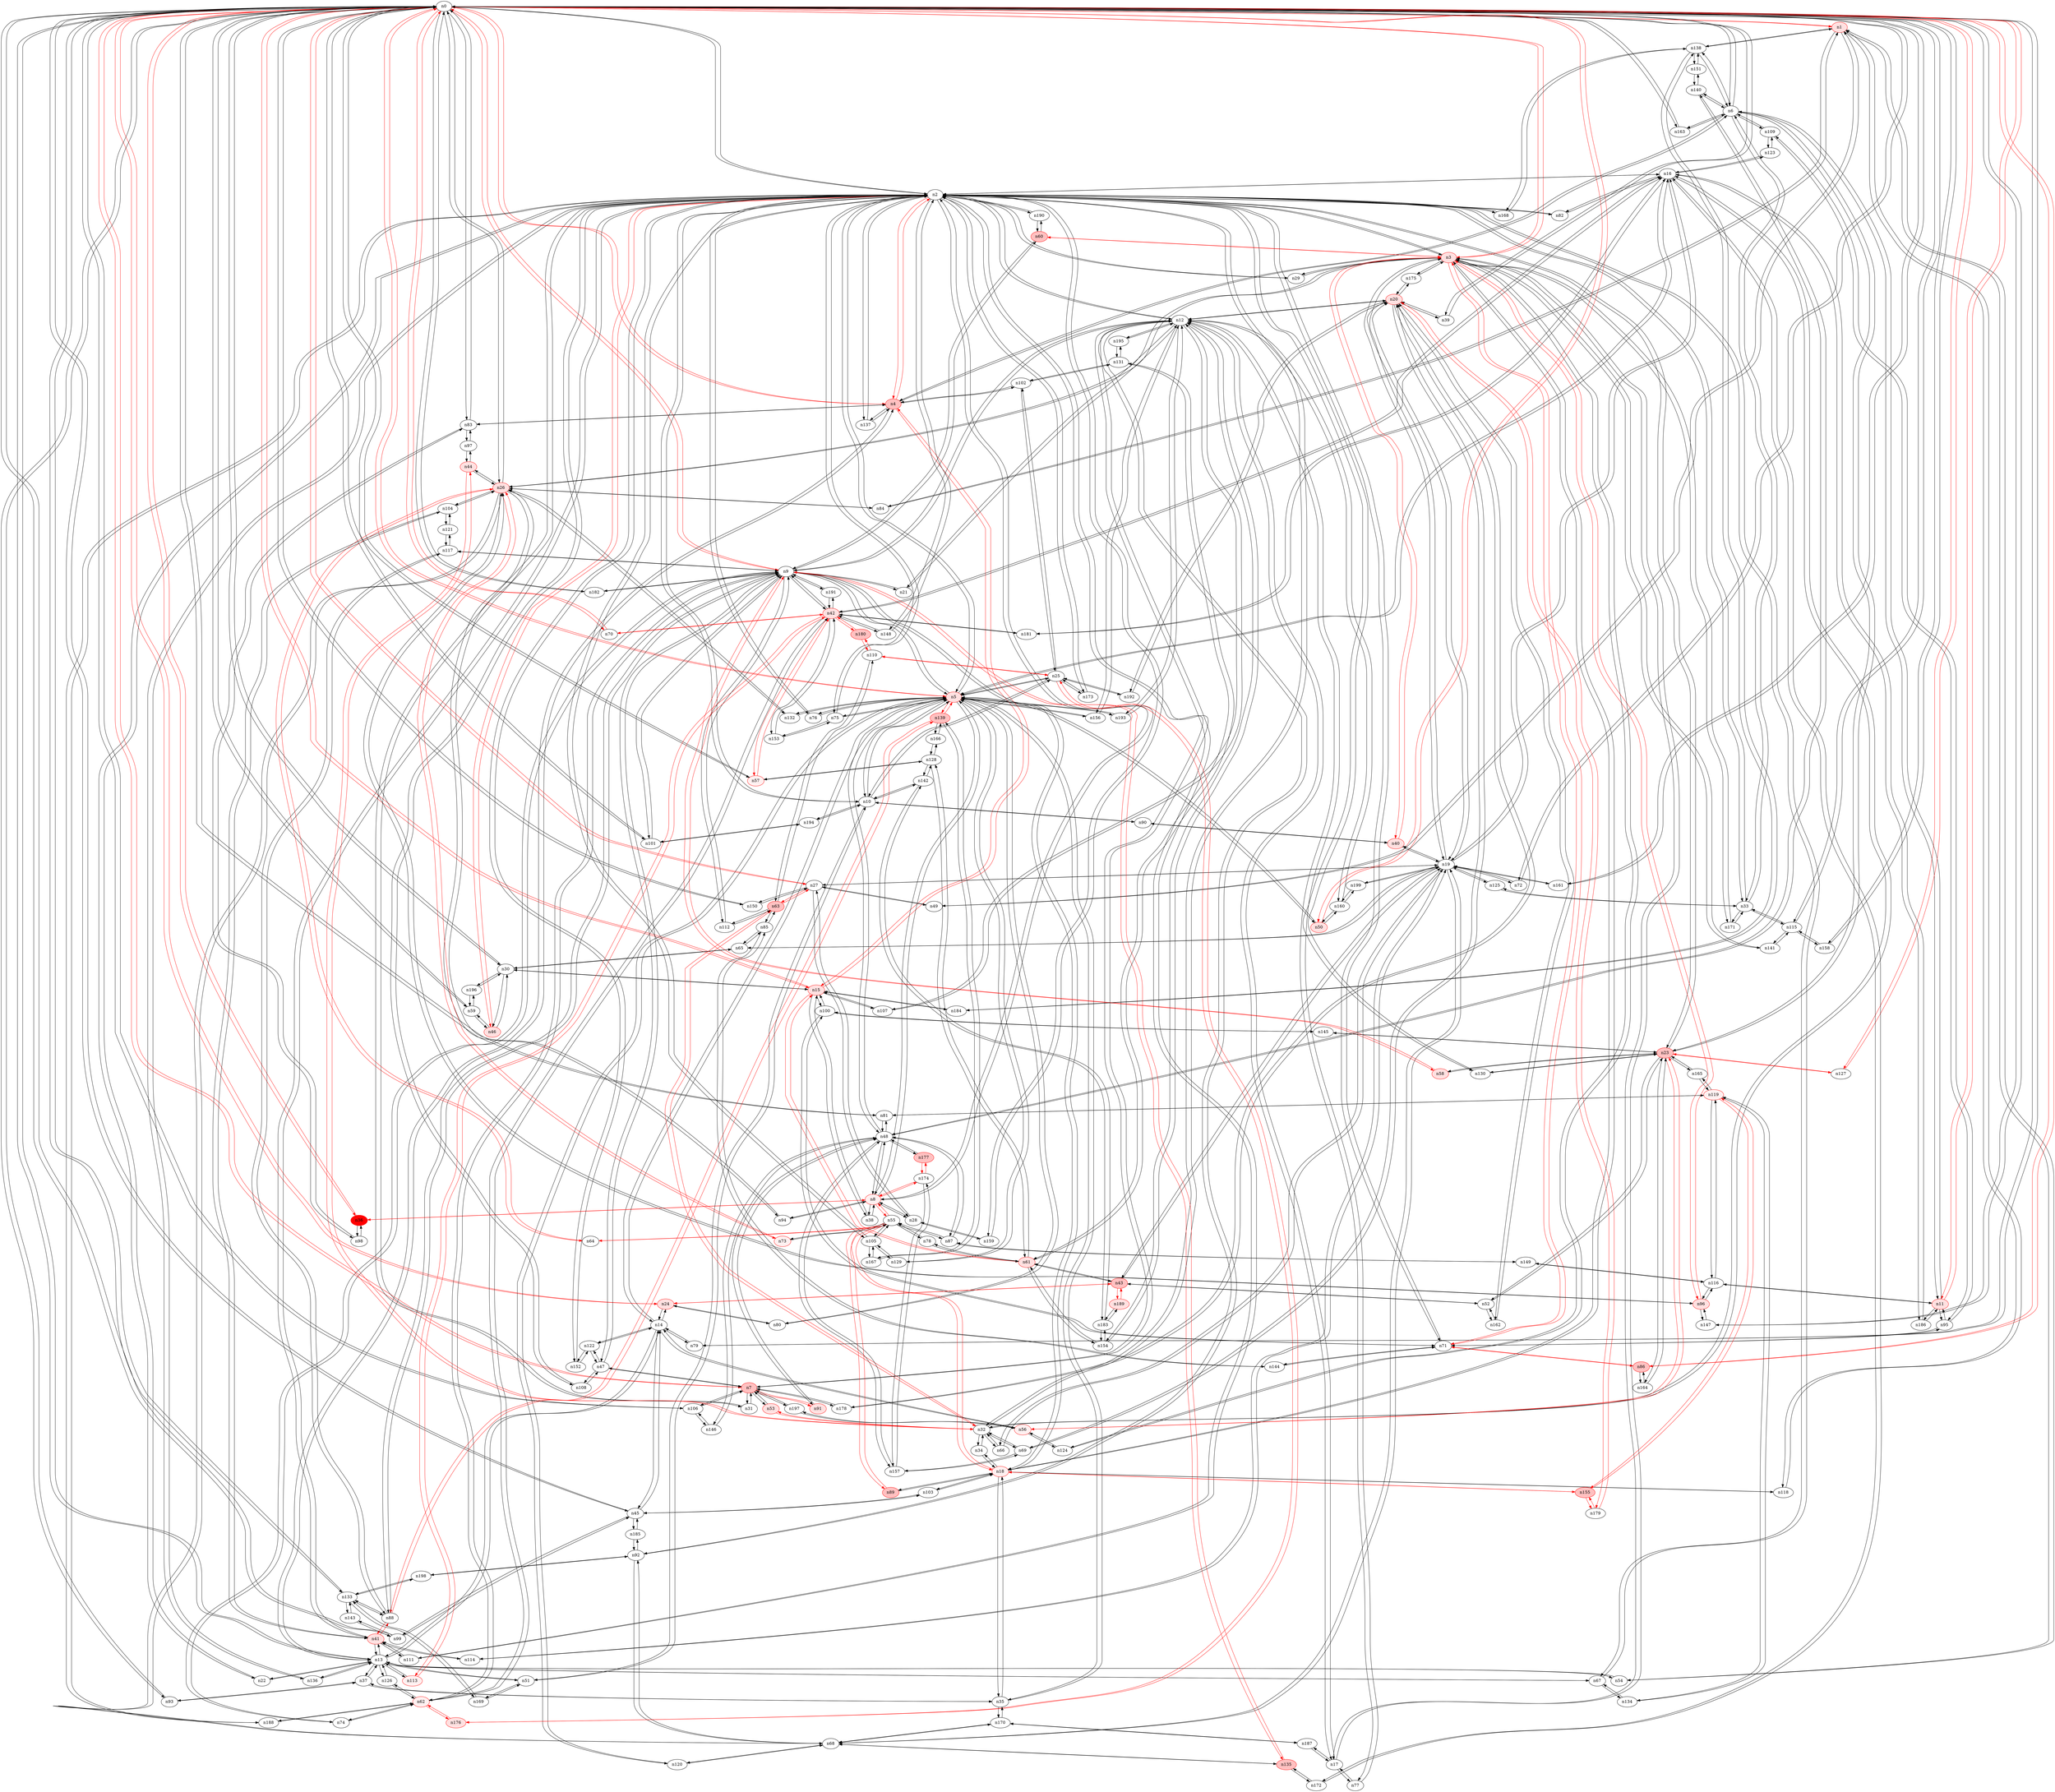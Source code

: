 strict digraph {
n0 [type=switch];
n1 [type=host, color="#FF0000", style=filled, fillcolor="#FFE0E0"];
n2 [type=switch];
n3 [type=host, color="#FF0000", style=filled, fillcolor="#FFE0E0"];
n4 [type=switch, color="#FF0000", style=filled, fillcolor="#FFC0C0"];
n5 [type=host, color="#FF0000", style=filled, fillcolor="#FFE0E0"];
n6 [type=switch];
n7 [type=host, color="#FF0000", style=filled, fillcolor="#FFC0C0"];
n9 [type=switch];
n11 [type=host, color="#FF0000", style=filled, fillcolor="#FFE0E0"];
n13 [type=switch];
n15 [type=host, color="#FF0000", style=filled, fillcolor="#FFE0E0"];
n24 [type=host, color="#FF0000", style=filled, fillcolor="#FFE0E0"];
n26 [type=switch, color="#FF0000", style=filled, fillcolor="#FFE0E0"];
n27 [type=switch];
n30 [type=switch];
n36 [type=host, color="#FF0000", style=filled, fillcolor="#FF0000"];
n39 [type=switch];
n45 [type=switch];
n50 [type=host, color="#FF0000", style=filled, fillcolor="#FFE0E0"];
n57 [type=host, color="#FF0000", style=filled, fillcolor="#FFF0F0"];
n59 [type=switch];
n70 [type=switch];
n72 [type=switch];
n79 [type=switch];
n81 [type=switch];
n83 [type=switch];
n86 [type=switch, color="#FF0000", style=filled, fillcolor="#FFC0C0"];
n93 [type=switch];
n99 [type=switch];
n101 [type=switch];
n106 [type=switch];
n115 [type=switch];
n127 [type=switch];
n133 [type=switch];
n147 [type=switch];
n150 [type=switch];
n158 [type=switch];
n161 [type=switch];
n163 [type=switch];
n182 [type=switch];
n49 [type=switch];
n54 [type=switch];
n84 [type=switch];
n118 [type=switch];
n138 [type=switch];
n8 [type=host, color="#FF0000", style=filled, fillcolor="#FFF0F0"];
n10 [type=switch];
n12 [type=switch];
n16 [type=switch];
n22 [type=switch];
n23 [type=switch, color="#FF0000", style=filled, fillcolor="#FFC0C0"];
n29 [type=switch];
n31 [type=switch];
n32 [type=switch];
n33 [type=switch];
n41 [type=host, color="#FF0000", style=filled, fillcolor="#FFE0E0"];
n46 [type=host, color="#FF0000", style=filled, fillcolor="#FFE0E0"];
n67 [type=switch];
n71 [type=switch];
n75 [type=switch];
n76 [type=switch];
n82 [type=switch];
n105 [type=switch];
n108 [type=switch];
n130 [type=switch];
n136 [type=switch];
n137 [type=switch];
n148 [type=switch];
n152 [type=switch];
n159 [type=switch];
n168 [type=switch];
n173 [type=switch];
n188 [type=switch];
n190 [type=switch];
n17 [type=switch];
n18 [type=host, color="#FF0000", style=filled, fillcolor="#FFF0F0"];
n19 [type=switch];
n40 [type=host, color="#FF0000", style=filled, fillcolor="#FFE0E0"];
n60 [type=switch, color="#FF0000", style=filled, fillcolor="#FFC0C0"];
n96 [type=host, color="#FF0000", style=filled, fillcolor="#FFE0E0"];
n124 [type=switch];
n141 [type=switch];
n171 [type=switch];
n175 [type=switch];
n102 [type=switch];
n14 [type=switch];
n25 [type=switch];
n35 [type=switch];
n48 [type=switch];
n80 [type=switch];
n120 [type=switch];
n129 [type=switch];
n132 [type=switch];
n139 [type=switch, color="#FF0000", style=filled, fillcolor="#FFC0C0"];
n156 [type=switch];
n193 [type=switch];
n109 [type=switch];
n140 [type=switch];
n47 [type=switch];
n53 [type=host, color="#FF0000", style=filled, fillcolor="#FFE0E0"];
n91 [type=host, color="#FF0000", style=filled, fillcolor="#FFE0E0"];
n178 [type=switch];
n197 [type=switch];
n28 [type=switch];
n38 [type=switch];
n55 [type=switch];
n94 [type=switch];
n174 [type=switch];
n21 [type=switch];
n42 [type=switch, color="#FF0000", style=filled, fillcolor="#FFE0E0"];
n58 [type=host, color="#FF0000", style=filled, fillcolor="#FFE0E0"];
n62 [type=host, color="#FF0000", style=filled, fillcolor="#FFF0F0"];
n74 [type=switch];
n88 [type=switch];
n112 [type=switch];
n117 [type=switch];
n135 [type=switch, color="#FF0000", style=filled, fillcolor="#FFC0C0"];
n191 [type=switch];
n51 [type=switch];
n90 [type=switch];
n142 [type=switch];
n194 [type=switch];
n95 [type=switch];
n116 [type=switch];
n186 [type=switch];
n20 [type=host, color="#FF0000", style=filled, fillcolor="#FFE0E0"];
n77 [type=switch];
n92 [type=switch];
n107 [type=switch];
n111 [type=switch];
n154 [type=switch];
n160 [type=switch];
n195 [type=switch];
n37 [type=switch];
n113 [type=host, color="#FF0000", style=filled, fillcolor="#FFF0F0"];
n126 [type=switch];
n56 [type=host, color="#FF0000", style=filled, fillcolor="#FFF0F0"];
n122 [type=switch];
n61 [type=host, color="#FF0000", style=filled, fillcolor="#FFE0E0"];
n100 [type=switch];
n184 [type=switch];
n123 [type=switch];
n172 [type=switch];
n181 [type=switch];
n187 [type=switch];
n34 [type=switch];
n89 [type=switch, color="#FF0000", style=filled, fillcolor="#FFC0C0"];
n103 [type=switch];
n155 [type=host, color="#FF0000", style=filled, fillcolor="#FFC0C0"];
n43 [type=switch, color="#FF0000", style=filled, fillcolor="#FFC0C0"];
n65 [type=switch];
n66 [type=switch];
n68 [type=switch];
n114 [type=switch];
n125 [type=switch];
n199 [type=switch];
n69 [type=switch];
n162 [type=switch];
n179 [type=switch];
n192 [type=switch];
n52 [type=switch];
n145 [type=switch];
n164 [type=switch];
n165 [type=switch];
n110 [type=switch];
n176 [type=switch, color="#FF0000", style=filled, fillcolor="#FFE0E0"];
n44 [type=host, color="#FF0000", style=filled, fillcolor="#FFE0E0"];
n64 [type=switch];
n73 [type=host, color="#FF0000", style=filled, fillcolor="#FFF0F0"];
n104 [type=switch];
n63 [type=switch, color="#FF0000", style=filled, fillcolor="#FFC0C0"];
n196 [type=switch];
n170 [type=switch];
n98 [type=switch];
n153 [type=switch];
n180 [type=switch, color="#FF0000", style=filled, fillcolor="#FFC0C0"];
n189 [type=host, color="#FF0000", style=filled, fillcolor="#FFE0E0"];
n97 [type=switch];
n185 [type=switch];
n87 [type=switch];
n146 [type=switch];
n157 [type=switch];
n177 [type=host, color="#FF0000", style=filled, fillcolor="#FFC0C0"];
n169 [type=switch];
n78 [type=switch];
n128 [type=switch];
n131 [type=switch];
n85 [type=switch];
n134 [type=switch];
n144 [type=switch];
n119 [type=host, color="#FF0000", style=filled, fillcolor="#FFF0F0"];
n149 [type=switch];
n198 [type=switch];
n143 [type=switch];
n121 [type=switch];
n167 [type=switch];
n166 [type=switch];
n151 [type=switch];
n183 [type=switch];
n0 -> n1 [src_port=0, dst_port=0, color="#FF0000"];
n0 -> n2 [src_port=0, dst_port=0];
n0 -> n3 [src_port=0, dst_port=0, color="#FF0000"];
n0 -> n4 [src_port=0, dst_port=0, color="#FF0000"];
n0 -> n5 [src_port=0, dst_port=0, color="#FF0000"];
n0 -> n6 [src_port=0, dst_port=0];
n0 -> n7 [src_port=0, dst_port=0, color="#FF0000"];
n0 -> n9 [src_port=0, dst_port=0, color="#FF0000"];
n0 -> n11 [src_port=0, dst_port=0, color="#FF0000"];
n0 -> n13 [src_port=0, dst_port=0];
n0 -> n15 [src_port=0, dst_port=0, color="#FF0000"];
n0 -> n24 [src_port=0, dst_port=0, color="#FF0000"];
n0 -> n26 [src_port=0, dst_port=0];
n0 -> n27 [src_port=0, dst_port=0, color="#FF0000"];
n0 -> n30 [src_port=0, dst_port=0];
n0 -> n36 [src_port=0, dst_port=0, color="#FF0000"];
n0 -> n39 [src_port=0, dst_port=0];
n0 -> n45 [src_port=0, dst_port=0];
n0 -> n50 [src_port=0, dst_port=0, color="#FF0000"];
n0 -> n57 [src_port=0, dst_port=0];
n0 -> n59 [src_port=0, dst_port=0];
n0 -> n70 [src_port=0, dst_port=0, color="#FF0000"];
n0 -> n72 [src_port=0, dst_port=0];
n0 -> n79 [src_port=0, dst_port=0];
n0 -> n81 [src_port=0, dst_port=0];
n0 -> n83 [src_port=0, dst_port=0];
n0 -> n86 [src_port=0, dst_port=0, color="#FF0000"];
n0 -> n93 [src_port=0, dst_port=0];
n0 -> n99 [src_port=0, dst_port=0];
n0 -> n101 [src_port=0, dst_port=0];
n0 -> n106 [src_port=0, dst_port=0];
n0 -> n115 [src_port=0, dst_port=0];
n0 -> n127 [src_port=0, dst_port=0, color="#FF0000"];
n0 -> n133 [src_port=0, dst_port=0];
n0 -> n147 [src_port=0, dst_port=0];
n0 -> n150 [src_port=0, dst_port=0];
n0 -> n158 [src_port=0, dst_port=0];
n0 -> n161 [src_port=0, dst_port=0];
n0 -> n163 [src_port=0, dst_port=0];
n0 -> n182 [src_port=0, dst_port=0];
n1 -> n0 [src_port=0, dst_port=0, color="#FF0000"];
n1 -> n49 [src_port=0, dst_port=0];
n1 -> n54 [src_port=0, dst_port=0];
n1 -> n84 [src_port=0, dst_port=0];
n1 -> n118 [src_port=0, dst_port=0];
n1 -> n138 [src_port=0, dst_port=0];
n2 -> n0 [src_port=0, dst_port=0];
n2 -> n3 [src_port=0, dst_port=0];
n2 -> n4 [src_port=0, dst_port=0, color="#FF0000"];
n2 -> n5 [src_port=0, dst_port=0];
n2 -> n7 [src_port=0, dst_port=0];
n2 -> n8 [src_port=0, dst_port=0];
n2 -> n10 [src_port=0, dst_port=0];
n2 -> n12 [src_port=0, dst_port=0];
n2 -> n16 [src_port=0, dst_port=0];
n2 -> n22 [src_port=0, dst_port=0];
n2 -> n23 [src_port=0, dst_port=0];
n2 -> n29 [src_port=0, dst_port=0];
n2 -> n31 [src_port=0, dst_port=0];
n2 -> n32 [src_port=0, dst_port=0];
n2 -> n33 [src_port=0, dst_port=0];
n2 -> n41 [src_port=0, dst_port=0];
n2 -> n46 [src_port=0, dst_port=0, color="#FF0000"];
n2 -> n67 [src_port=0, dst_port=0];
n2 -> n71 [src_port=0, dst_port=0];
n2 -> n75 [src_port=0, dst_port=0];
n2 -> n76 [src_port=0, dst_port=0];
n2 -> n82 [src_port=0, dst_port=0];
n2 -> n105 [src_port=0, dst_port=0];
n2 -> n108 [src_port=0, dst_port=0];
n2 -> n130 [src_port=0, dst_port=0];
n2 -> n136 [src_port=0, dst_port=0];
n2 -> n137 [src_port=0, dst_port=0];
n2 -> n148 [src_port=0, dst_port=0];
n2 -> n152 [src_port=0, dst_port=0];
n2 -> n159 [src_port=0, dst_port=0];
n2 -> n168 [src_port=0, dst_port=0];
n2 -> n173 [src_port=0, dst_port=0];
n2 -> n188 [src_port=0, dst_port=0];
n2 -> n190 [src_port=0, dst_port=0];
n3 -> n0 [src_port=0, dst_port=0, color="#FF0000"];
n3 -> n2 [src_port=0, dst_port=0];
n3 -> n26 [src_port=0, dst_port=0];
n3 -> n29 [src_port=0, dst_port=0];
n3 -> n71 [src_port=0, dst_port=0, color="#FF0000"];
n3 -> n17 [src_port=0, dst_port=0];
n3 -> n18 [src_port=0, dst_port=0];
n3 -> n19 [src_port=0, dst_port=0];
n3 -> n40 [src_port=0, dst_port=0, color="#FF0000"];
n3 -> n60 [src_port=0, dst_port=0, color="#FF0000"];
n3 -> n96 [src_port=0, dst_port=0, color="#FF0000"];
n3 -> n124 [src_port=0, dst_port=0];
n3 -> n141 [src_port=0, dst_port=0];
n3 -> n171 [src_port=0, dst_port=0];
n3 -> n175 [src_port=0, dst_port=0];
n4 -> n0 [src_port=0, dst_port=0, color="#FF0000"];
n4 -> n2 [src_port=0, dst_port=0, color="#FF0000"];
n4 -> n6 [src_port=0, dst_port=0];
n4 -> n13 [src_port=0, dst_port=0];
n4 -> n15 [src_port=0, dst_port=0, color="#FF0000"];
n4 -> n83 [src_port=0, dst_port=0];
n4 -> n137 [src_port=0, dst_port=0];
n4 -> n102 [src_port=0, dst_port=0];
n5 -> n0 [src_port=0, dst_port=0, color="#FF0000"];
n5 -> n2 [src_port=0, dst_port=0];
n5 -> n9 [src_port=0, dst_port=0];
n5 -> n50 [src_port=0, dst_port=0];
n5 -> n8 [src_port=0, dst_port=0];
n5 -> n10 [src_port=0, dst_port=0];
n5 -> n16 [src_port=0, dst_port=0];
n5 -> n75 [src_port=0, dst_port=0];
n5 -> n76 [src_port=0, dst_port=0];
n5 -> n14 [src_port=0, dst_port=0];
n5 -> n25 [src_port=0, dst_port=0];
n5 -> n35 [src_port=0, dst_port=0];
n5 -> n48 [src_port=0, dst_port=0];
n5 -> n80 [src_port=0, dst_port=0];
n5 -> n120 [src_port=0, dst_port=0];
n5 -> n129 [src_port=0, dst_port=0];
n5 -> n132 [src_port=0, dst_port=0];
n5 -> n139 [src_port=0, dst_port=0, color="#FF0000"];
n5 -> n156 [src_port=0, dst_port=0];
n5 -> n193 [src_port=0, dst_port=0];
n6 -> n0 [src_port=0, dst_port=0];
n6 -> n4 [src_port=0, dst_port=0];
n6 -> n11 [src_port=0, dst_port=0];
n6 -> n163 [src_port=0, dst_port=0];
n6 -> n138 [src_port=0, dst_port=0];
n6 -> n23 [src_port=0, dst_port=0];
n6 -> n33 [src_port=0, dst_port=0];
n6 -> n109 [src_port=0, dst_port=0];
n6 -> n140 [src_port=0, dst_port=0];
n7 -> n0 [src_port=0, dst_port=0, color="#FF0000"];
n7 -> n2 [src_port=0, dst_port=0];
n7 -> n106 [src_port=0, dst_port=0];
n7 -> n31 [src_port=0, dst_port=0];
n7 -> n47 [src_port=0, dst_port=0];
n7 -> n53 [src_port=0, dst_port=0];
n7 -> n91 [src_port=0, dst_port=0, color="#FF0000"];
n7 -> n178 [src_port=0, dst_port=0];
n7 -> n197 [src_port=0, dst_port=0];
n9 -> n0 [src_port=0, dst_port=0, color="#FF0000"];
n9 -> n5 [src_port=0, dst_port=0];
n9 -> n101 [src_port=0, dst_port=0];
n9 -> n182 [src_port=0, dst_port=0];
n9 -> n12 [src_port=0, dst_port=0];
n9 -> n18 [src_port=0, dst_port=0];
n9 -> n60 [src_port=0, dst_port=0];
n9 -> n47 [src_port=0, dst_port=0];
n9 -> n21 [src_port=0, dst_port=0];
n9 -> n42 [src_port=0, dst_port=0];
n9 -> n58 [src_port=0, dst_port=0, color="#FF0000"];
n9 -> n62 [src_port=0, dst_port=0];
n9 -> n74 [src_port=0, dst_port=0];
n9 -> n88 [src_port=0, dst_port=0];
n9 -> n112 [src_port=0, dst_port=0];
n9 -> n117 [src_port=0, dst_port=0];
n9 -> n135 [src_port=0, dst_port=0, color="#FF0000"];
n9 -> n191 [src_port=0, dst_port=0];
n11 -> n0 [src_port=0, dst_port=0, color="#FF0000"];
n11 -> n6 [src_port=0, dst_port=0];
n11 -> n95 [src_port=0, dst_port=0];
n11 -> n116 [src_port=0, dst_port=0];
n11 -> n186 [src_port=0, dst_port=0];
n13 -> n0 [src_port=0, dst_port=0];
n13 -> n4 [src_port=0, dst_port=0];
n13 -> n54 [src_port=0, dst_port=0];
n13 -> n22 [src_port=0, dst_port=0];
n13 -> n41 [src_port=0, dst_port=0];
n13 -> n67 [src_port=0, dst_port=0];
n13 -> n136 [src_port=0, dst_port=0];
n13 -> n14 [src_port=0, dst_port=0];
n13 -> n51 [src_port=0, dst_port=0];
n13 -> n37 [src_port=0, dst_port=0];
n13 -> n113 [src_port=0, dst_port=0];
n13 -> n126 [src_port=0, dst_port=0];
n15 -> n0 [src_port=0, dst_port=0, color="#FF0000"];
n15 -> n4 [src_port=0, dst_port=0, color="#FF0000"];
n15 -> n30 [src_port=0, dst_port=0];
n15 -> n38 [src_port=0, dst_port=0];
n15 -> n107 [src_port=0, dst_port=0];
n15 -> n61 [src_port=0, dst_port=0, color="#FF0000"];
n15 -> n100 [src_port=0, dst_port=0];
n15 -> n184 [src_port=0, dst_port=0];
n24 -> n0 [src_port=0, dst_port=0, color="#FF0000"];
n24 -> n14 [src_port=0, dst_port=0];
n24 -> n80 [src_port=0, dst_port=0];
n24 -> n43 [src_port=0, dst_port=0, color="#FF0000"];
n26 -> n0 [src_port=0, dst_port=0];
n26 -> n3 [src_port=0, dst_port=0];
n26 -> n84 [src_port=0, dst_port=0];
n26 -> n96 [src_port=0, dst_port=0];
n26 -> n132 [src_port=0, dst_port=0];
n26 -> n94 [src_port=0, dst_port=0];
n26 -> n68 [src_port=0, dst_port=0];
n26 -> n44 [src_port=0, dst_port=0];
n26 -> n64 [src_port=0, dst_port=0, color="#FF0000"];
n26 -> n73 [src_port=0, dst_port=0, color="#FF0000"];
n26 -> n104 [src_port=0, dst_port=0];
n27 -> n0 [src_port=0, dst_port=0, color="#FF0000"];
n27 -> n150 [src_port=0, dst_port=0];
n27 -> n49 [src_port=0, dst_port=0];
n27 -> n19 [src_port=0, dst_port=0];
n27 -> n28 [src_port=0, dst_port=0];
n27 -> n63 [src_port=0, dst_port=0, color="#FF0000"];
n30 -> n0 [src_port=0, dst_port=0];
n30 -> n15 [src_port=0, dst_port=0];
n30 -> n46 [src_port=0, dst_port=0];
n30 -> n65 [src_port=0, dst_port=0];
n30 -> n196 [src_port=0, dst_port=0];
n36 -> n0 [src_port=0, dst_port=0, color="#FF0000"];
n36 -> n8 [src_port=0, dst_port=0, color="#FF0000"];
n36 -> n98 [src_port=0, dst_port=0];
n39 -> n0 [src_port=0, dst_port=0];
n39 -> n20 [src_port=0, dst_port=0];
n45 -> n0 [src_port=0, dst_port=0];
n45 -> n99 [src_port=0, dst_port=0];
n45 -> n14 [src_port=0, dst_port=0];
n45 -> n103 [src_port=0, dst_port=0];
n45 -> n185 [src_port=0, dst_port=0];
n50 -> n0 [src_port=0, dst_port=0, color="#FF0000"];
n50 -> n5 [src_port=0, dst_port=0];
n50 -> n160 [src_port=0, dst_port=0];
n57 -> n0 [src_port=0, dst_port=0];
n57 -> n42 [src_port=0, dst_port=0, color="#FF0000"];
n57 -> n128 [src_port=0, dst_port=0];
n59 -> n0 [src_port=0, dst_port=0];
n59 -> n46 [src_port=0, dst_port=0];
n59 -> n196 [src_port=0, dst_port=0];
n70 -> n0 [src_port=0, dst_port=0, color="#FF0000"];
n70 -> n42 [src_port=0, dst_port=0, color="#FF0000"];
n72 -> n0 [src_port=0, dst_port=0];
n72 -> n19 [src_port=0, dst_port=0];
n79 -> n0 [src_port=0, dst_port=0];
n79 -> n14 [src_port=0, dst_port=0];
n81 -> n0 [src_port=0, dst_port=0];
n81 -> n48 [src_port=0, dst_port=0];
n81 -> n119 [src_port=0, dst_port=0];
n83 -> n0 [src_port=0, dst_port=0];
n83 -> n4 [src_port=0, dst_port=0];
n83 -> n98 [src_port=0, dst_port=0];
n83 -> n97 [src_port=0, dst_port=0];
n86 -> n0 [src_port=0, dst_port=0, color="#FF0000"];
n86 -> n71 [src_port=0, dst_port=0, color="#FF0000"];
n86 -> n164 [src_port=0, dst_port=0];
n93 -> n0 [src_port=0, dst_port=0];
n93 -> n37 [src_port=0, dst_port=0];
n99 -> n0 [src_port=0, dst_port=0];
n99 -> n45 [src_port=0, dst_port=0];
n99 -> n143 [src_port=0, dst_port=0];
n101 -> n0 [src_port=0, dst_port=0];
n101 -> n9 [src_port=0, dst_port=0];
n101 -> n194 [src_port=0, dst_port=0];
n106 -> n0 [src_port=0, dst_port=0];
n106 -> n7 [src_port=0, dst_port=0];
n106 -> n146 [src_port=0, dst_port=0];
n115 -> n0 [src_port=0, dst_port=0];
n115 -> n158 [src_port=0, dst_port=0];
n115 -> n33 [src_port=0, dst_port=0];
n115 -> n141 [src_port=0, dst_port=0];
n127 -> n0 [src_port=0, dst_port=0, color="#FF0000"];
n127 -> n23 [src_port=0, dst_port=0, color="#FF0000"];
n133 -> n0 [src_port=0, dst_port=0];
n133 -> n88 [src_port=0, dst_port=0];
n133 -> n169 [src_port=0, dst_port=0];
n133 -> n198 [src_port=0, dst_port=0];
n133 -> n143 [src_port=0, dst_port=0];
n147 -> n0 [src_port=0, dst_port=0];
n147 -> n96 [src_port=0, dst_port=0];
n150 -> n0 [src_port=0, dst_port=0];
n150 -> n27 [src_port=0, dst_port=0];
n158 -> n0 [src_port=0, dst_port=0];
n158 -> n115 [src_port=0, dst_port=0];
n161 -> n0 [src_port=0, dst_port=0];
n161 -> n19 [src_port=0, dst_port=0];
n163 -> n0 [src_port=0, dst_port=0];
n163 -> n6 [src_port=0, dst_port=0];
n182 -> n0 [src_port=0, dst_port=0];
n182 -> n9 [src_port=0, dst_port=0];
n49 -> n1 [src_port=0, dst_port=0];
n49 -> n27 [src_port=0, dst_port=0];
n54 -> n1 [src_port=0, dst_port=0];
n54 -> n13 [src_port=0, dst_port=0];
n84 -> n1 [src_port=0, dst_port=0];
n84 -> n26 [src_port=0, dst_port=0];
n118 -> n1 [src_port=0, dst_port=0];
n118 -> n18 [src_port=0, dst_port=0];
n138 -> n1 [src_port=0, dst_port=0];
n138 -> n6 [src_port=0, dst_port=0];
n138 -> n168 [src_port=0, dst_port=0];
n138 -> n184 [src_port=0, dst_port=0];
n138 -> n151 [src_port=0, dst_port=0];
n8 -> n2 [src_port=0, dst_port=0];
n8 -> n5 [src_port=0, dst_port=0];
n8 -> n36 [src_port=0, dst_port=0, color="#FF0000"];
n8 -> n48 [src_port=0, dst_port=0];
n8 -> n28 [src_port=0, dst_port=0];
n8 -> n38 [src_port=0, dst_port=0];
n8 -> n55 [src_port=0, dst_port=0, color="#FF0000"];
n8 -> n94 [src_port=0, dst_port=0];
n8 -> n174 [src_port=0, dst_port=0, color="#FF0000"];
n10 -> n2 [src_port=0, dst_port=0];
n10 -> n5 [src_port=0, dst_port=0];
n10 -> n25 [src_port=0, dst_port=0];
n10 -> n51 [src_port=0, dst_port=0];
n10 -> n90 [src_port=0, dst_port=0];
n10 -> n142 [src_port=0, dst_port=0];
n10 -> n194 [src_port=0, dst_port=0];
n12 -> n2 [src_port=0, dst_port=0];
n12 -> n9 [src_port=0, dst_port=0];
n12 -> n17 [src_port=0, dst_port=0];
n12 -> n156 [src_port=0, dst_port=0];
n12 -> n193 [src_port=0, dst_port=0];
n12 -> n21 [src_port=0, dst_port=0];
n12 -> n20 [src_port=0, dst_port=0];
n12 -> n77 [src_port=0, dst_port=0];
n12 -> n92 [src_port=0, dst_port=0];
n12 -> n107 [src_port=0, dst_port=0];
n12 -> n111 [src_port=0, dst_port=0];
n12 -> n154 [src_port=0, dst_port=0];
n12 -> n160 [src_port=0, dst_port=0];
n12 -> n195 [src_port=0, dst_port=0];
n16 -> n2 [src_port=0, dst_port=0];
n16 -> n5 [src_port=0, dst_port=0];
n16 -> n32 [src_port=0, dst_port=0];
n16 -> n82 [src_port=0, dst_port=0];
n16 -> n19 [src_port=0, dst_port=0];
n16 -> n42 [src_port=0, dst_port=0];
n16 -> n186 [src_port=0, dst_port=0];
n16 -> n123 [src_port=0, dst_port=0];
n16 -> n172 [src_port=0, dst_port=0];
n16 -> n181 [src_port=0, dst_port=0];
n22 -> n2 [src_port=0, dst_port=0];
n22 -> n13 [src_port=0, dst_port=0];
n23 -> n2 [src_port=0, dst_port=0];
n23 -> n6 [src_port=0, dst_port=0];
n23 -> n127 [src_port=0, dst_port=0, color="#FF0000"];
n23 -> n130 [src_port=0, dst_port=0];
n23 -> n58 [src_port=0, dst_port=0];
n23 -> n56 [src_port=0, dst_port=0, color="#FF0000"];
n23 -> n52 [src_port=0, dst_port=0];
n23 -> n145 [src_port=0, dst_port=0];
n23 -> n164 [src_port=0, dst_port=0];
n23 -> n165 [src_port=0, dst_port=0];
n29 -> n2 [src_port=0, dst_port=0];
n29 -> n3 [src_port=0, dst_port=0];
n31 -> n2 [src_port=0, dst_port=0];
n31 -> n7 [src_port=0, dst_port=0];
n32 -> n2 [src_port=0, dst_port=0];
n32 -> n16 [src_port=0, dst_port=0];
n32 -> n53 [src_port=0, dst_port=0, color="#FF0000"];
n32 -> n34 [src_port=0, dst_port=0];
n32 -> n66 [src_port=0, dst_port=0];
n32 -> n69 [src_port=0, dst_port=0];
n32 -> n44 [src_port=0, dst_port=0, color="#FF0000"];
n32 -> n63 [src_port=0, dst_port=0, color="#FF0000"];
n33 -> n2 [src_port=0, dst_port=0];
n33 -> n6 [src_port=0, dst_port=0];
n33 -> n115 [src_port=0, dst_port=0];
n33 -> n171 [src_port=0, dst_port=0];
n33 -> n125 [src_port=0, dst_port=0];
n41 -> n2 [src_port=0, dst_port=0];
n41 -> n13 [src_port=0, dst_port=0];
n41 -> n88 [src_port=0, dst_port=0, color="#FF0000"];
n41 -> n111 [src_port=0, dst_port=0];
n41 -> n114 [src_port=0, dst_port=0];
n41 -> n104 [src_port=0, dst_port=0];
n46 -> n2 [src_port=0, dst_port=0, color="#FF0000"];
n46 -> n30 [src_port=0, dst_port=0];
n46 -> n59 [src_port=0, dst_port=0];
n67 -> n2 [src_port=0, dst_port=0];
n67 -> n13 [src_port=0, dst_port=0];
n67 -> n134 [src_port=0, dst_port=0];
n71 -> n2 [src_port=0, dst_port=0];
n71 -> n3 [src_port=0, dst_port=0, color="#FF0000"];
n71 -> n86 [src_port=0, dst_port=0, color="#FF0000"];
n71 -> n95 [src_port=0, dst_port=0];
n71 -> n100 [src_port=0, dst_port=0];
n71 -> n144 [src_port=0, dst_port=0];
n75 -> n2 [src_port=0, dst_port=0];
n75 -> n5 [src_port=0, dst_port=0];
n75 -> n153 [src_port=0, dst_port=0];
n76 -> n2 [src_port=0, dst_port=0];
n76 -> n5 [src_port=0, dst_port=0];
n82 -> n2 [src_port=0, dst_port=0];
n82 -> n16 [src_port=0, dst_port=0];
n105 -> n2 [src_port=0, dst_port=0];
n105 -> n129 [src_port=0, dst_port=0];
n105 -> n55 [src_port=0, dst_port=0];
n105 -> n167 [src_port=0, dst_port=0];
n108 -> n2 [src_port=0, dst_port=0];
n108 -> n47 [src_port=0, dst_port=0];
n130 -> n2 [src_port=0, dst_port=0];
n130 -> n23 [src_port=0, dst_port=0];
n136 -> n2 [src_port=0, dst_port=0];
n136 -> n13 [src_port=0, dst_port=0];
n137 -> n2 [src_port=0, dst_port=0];
n137 -> n4 [src_port=0, dst_port=0];
n148 -> n2 [src_port=0, dst_port=0];
n148 -> n42 [src_port=0, dst_port=0];
n152 -> n2 [src_port=0, dst_port=0];
n152 -> n122 [src_port=0, dst_port=0];
n159 -> n2 [src_port=0, dst_port=0];
n159 -> n28 [src_port=0, dst_port=0];
n168 -> n2 [src_port=0, dst_port=0];
n168 -> n138 [src_port=0, dst_port=0];
n173 -> n2 [src_port=0, dst_port=0];
n173 -> n25 [src_port=0, dst_port=0];
n188 -> n2 [src_port=0, dst_port=0];
n188 -> n62 [src_port=0, dst_port=0];
n190 -> n2 [src_port=0, dst_port=0];
n190 -> n60 [src_port=0, dst_port=0];
n17 -> n3 [src_port=0, dst_port=0];
n17 -> n12 [src_port=0, dst_port=0];
n17 -> n77 [src_port=0, dst_port=0];
n17 -> n187 [src_port=0, dst_port=0];
n18 -> n3 [src_port=0, dst_port=0];
n18 -> n9 [src_port=0, dst_port=0];
n18 -> n118 [src_port=0, dst_port=0];
n18 -> n35 [src_port=0, dst_port=0];
n18 -> n55 [src_port=0, dst_port=0, color="#FF0000"];
n18 -> n34 [src_port=0, dst_port=0];
n18 -> n89 [src_port=0, dst_port=0];
n18 -> n103 [src_port=0, dst_port=0];
n18 -> n155 [src_port=0, dst_port=0, color="#FF0000"];
n19 -> n3 [src_port=0, dst_port=0];
n19 -> n27 [src_port=0, dst_port=0];
n19 -> n72 [src_port=0, dst_port=0];
n19 -> n161 [src_port=0, dst_port=0];
n19 -> n16 [src_port=0, dst_port=0];
n19 -> n40 [src_port=0, dst_port=0];
n19 -> n20 [src_port=0, dst_port=0];
n19 -> n43 [src_port=0, dst_port=0];
n19 -> n65 [src_port=0, dst_port=0];
n19 -> n66 [src_port=0, dst_port=0];
n19 -> n68 [src_port=0, dst_port=0];
n19 -> n114 [src_port=0, dst_port=0];
n19 -> n125 [src_port=0, dst_port=0];
n19 -> n199 [src_port=0, dst_port=0];
n40 -> n3 [src_port=0, dst_port=0, color="#FF0000"];
n40 -> n19 [src_port=0, dst_port=0];
n40 -> n90 [src_port=0, dst_port=0];
n60 -> n3 [src_port=0, dst_port=0, color="#FF0000"];
n60 -> n9 [src_port=0, dst_port=0];
n60 -> n190 [src_port=0, dst_port=0];
n96 -> n3 [src_port=0, dst_port=0, color="#FF0000"];
n96 -> n26 [src_port=0, dst_port=0];
n96 -> n147 [src_port=0, dst_port=0];
n96 -> n116 [src_port=0, dst_port=0];
n124 -> n3 [src_port=0, dst_port=0];
n124 -> n56 [src_port=0, dst_port=0];
n141 -> n3 [src_port=0, dst_port=0];
n141 -> n115 [src_port=0, dst_port=0];
n171 -> n3 [src_port=0, dst_port=0];
n171 -> n33 [src_port=0, dst_port=0];
n175 -> n3 [src_port=0, dst_port=0];
n175 -> n20 [src_port=0, dst_port=0];
n102 -> n4 [src_port=0, dst_port=0];
n102 -> n25 [src_port=0, dst_port=0];
n102 -> n131 [src_port=0, dst_port=0];
n14 -> n5 [src_port=0, dst_port=0];
n14 -> n13 [src_port=0, dst_port=0];
n14 -> n24 [src_port=0, dst_port=0];
n14 -> n45 [src_port=0, dst_port=0];
n14 -> n79 [src_port=0, dst_port=0];
n14 -> n56 [src_port=0, dst_port=0];
n14 -> n122 [src_port=0, dst_port=0];
n25 -> n5 [src_port=0, dst_port=0];
n25 -> n10 [src_port=0, dst_port=0];
n25 -> n173 [src_port=0, dst_port=0];
n25 -> n102 [src_port=0, dst_port=0];
n25 -> n192 [src_port=0, dst_port=0];
n25 -> n110 [src_port=0, dst_port=0, color="#FF0000"];
n25 -> n176 [src_port=0, dst_port=0, color="#FF0000"];
n35 -> n5 [src_port=0, dst_port=0];
n35 -> n18 [src_port=0, dst_port=0];
n35 -> n37 [src_port=0, dst_port=0];
n35 -> n170 [src_port=0, dst_port=0];
n48 -> n5 [src_port=0, dst_port=0];
n48 -> n81 [src_port=0, dst_port=0];
n48 -> n8 [src_port=0, dst_port=0];
n48 -> n140 [src_port=0, dst_port=0];
n48 -> n91 [src_port=0, dst_port=0];
n48 -> n87 [src_port=0, dst_port=0];
n48 -> n146 [src_port=0, dst_port=0];
n48 -> n157 [src_port=0, dst_port=0];
n48 -> n177 [src_port=0, dst_port=0];
n80 -> n5 [src_port=0, dst_port=0];
n80 -> n24 [src_port=0, dst_port=0];
n120 -> n5 [src_port=0, dst_port=0];
n120 -> n68 [src_port=0, dst_port=0];
n129 -> n5 [src_port=0, dst_port=0];
n129 -> n105 [src_port=0, dst_port=0];
n132 -> n5 [src_port=0, dst_port=0];
n132 -> n26 [src_port=0, dst_port=0];
n139 -> n5 [src_port=0, dst_port=0, color="#FF0000"];
n139 -> n88 [src_port=0, dst_port=0, color="#FF0000"];
n139 -> n167 [src_port=0, dst_port=0];
n139 -> n166 [src_port=0, dst_port=0];
n156 -> n5 [src_port=0, dst_port=0];
n156 -> n12 [src_port=0, dst_port=0];
n193 -> n5 [src_port=0, dst_port=0];
n193 -> n12 [src_port=0, dst_port=0];
n109 -> n6 [src_port=0, dst_port=0];
n109 -> n95 [src_port=0, dst_port=0];
n109 -> n123 [src_port=0, dst_port=0];
n140 -> n6 [src_port=0, dst_port=0];
n140 -> n48 [src_port=0, dst_port=0];
n140 -> n151 [src_port=0, dst_port=0];
n47 -> n7 [src_port=0, dst_port=0];
n47 -> n9 [src_port=0, dst_port=0];
n47 -> n108 [src_port=0, dst_port=0];
n47 -> n122 [src_port=0, dst_port=0];
n53 -> n7 [src_port=0, dst_port=0];
n53 -> n32 [src_port=0, dst_port=0, color="#FF0000"];
n91 -> n7 [src_port=0, dst_port=0, color="#FF0000"];
n91 -> n48 [src_port=0, dst_port=0];
n178 -> n7 [src_port=0, dst_port=0];
n178 -> n20 [src_port=0, dst_port=0];
n197 -> n7 [src_port=0, dst_port=0];
n197 -> n56 [src_port=0, dst_port=0];
n28 -> n27 [src_port=0, dst_port=0];
n28 -> n8 [src_port=0, dst_port=0];
n28 -> n159 [src_port=0, dst_port=0];
n38 -> n15 [src_port=0, dst_port=0];
n38 -> n8 [src_port=0, dst_port=0];
n55 -> n8 [src_port=0, dst_port=0, color="#FF0000"];
n55 -> n105 [src_port=0, dst_port=0];
n55 -> n18 [src_port=0, dst_port=0, color="#FF0000"];
n55 -> n89 [src_port=0, dst_port=0, color="#FF0000"];
n55 -> n64 [src_port=0, dst_port=0, color="#FF0000"];
n55 -> n73 [src_port=0, dst_port=0];
n55 -> n87 [src_port=0, dst_port=0];
n55 -> n78 [src_port=0, dst_port=0];
n94 -> n26 [src_port=0, dst_port=0];
n94 -> n8 [src_port=0, dst_port=0];
n174 -> n8 [src_port=0, dst_port=0, color="#FF0000"];
n174 -> n157 [src_port=0, dst_port=0];
n174 -> n177 [src_port=0, dst_port=0, color="#FF0000"];
n21 -> n9 [src_port=0, dst_port=0];
n21 -> n12 [src_port=0, dst_port=0];
n42 -> n9 [src_port=0, dst_port=0];
n42 -> n57 [src_port=0, dst_port=0, color="#FF0000"];
n42 -> n70 [src_port=0, dst_port=0, color="#FF0000"];
n42 -> n16 [src_port=0, dst_port=0];
n42 -> n148 [src_port=0, dst_port=0];
n42 -> n62 [src_port=0, dst_port=0];
n42 -> n191 [src_port=0, dst_port=0];
n42 -> n113 [src_port=0, dst_port=0, color="#FF0000"];
n42 -> n181 [src_port=0, dst_port=0];
n42 -> n153 [src_port=0, dst_port=0];
n42 -> n180 [src_port=0, dst_port=0, color="#FF0000"];
n58 -> n9 [src_port=0, dst_port=0, color="#FF0000"];
n58 -> n23 [src_port=0, dst_port=0];
n62 -> n9 [src_port=0, dst_port=0];
n62 -> n188 [src_port=0, dst_port=0];
n62 -> n42 [src_port=0, dst_port=0];
n62 -> n74 [src_port=0, dst_port=0];
n62 -> n126 [src_port=0, dst_port=0];
n62 -> n176 [src_port=0, dst_port=0, color="#FF0000"];
n74 -> n9 [src_port=0, dst_port=0];
n74 -> n62 [src_port=0, dst_port=0];
n88 -> n9 [src_port=0, dst_port=0];
n88 -> n133 [src_port=0, dst_port=0];
n88 -> n41 [src_port=0, dst_port=0, color="#FF0000"];
n88 -> n139 [src_port=0, dst_port=0, color="#FF0000"];
n88 -> n117 [src_port=0, dst_port=0];
n112 -> n9 [src_port=0, dst_port=0];
n112 -> n63 [src_port=0, dst_port=0];
n117 -> n9 [src_port=0, dst_port=0];
n117 -> n88 [src_port=0, dst_port=0];
n117 -> n121 [src_port=0, dst_port=0];
n135 -> n9 [src_port=0, dst_port=0, color="#FF0000"];
n135 -> n172 [src_port=0, dst_port=0];
n135 -> n68 [src_port=0, dst_port=0];
n191 -> n9 [src_port=0, dst_port=0];
n191 -> n42 [src_port=0, dst_port=0];
n51 -> n13 [src_port=0, dst_port=0];
n51 -> n10 [src_port=0, dst_port=0];
n51 -> n169 [src_port=0, dst_port=0];
n90 -> n10 [src_port=0, dst_port=0];
n90 -> n40 [src_port=0, dst_port=0];
n142 -> n10 [src_port=0, dst_port=0];
n142 -> n128 [src_port=0, dst_port=0];
n142 -> n183 [src_port=0, dst_port=0];
n194 -> n101 [src_port=0, dst_port=0];
n194 -> n10 [src_port=0, dst_port=0];
n95 -> n11 [src_port=0, dst_port=0];
n95 -> n71 [src_port=0, dst_port=0];
n95 -> n109 [src_port=0, dst_port=0];
n116 -> n11 [src_port=0, dst_port=0];
n116 -> n96 [src_port=0, dst_port=0];
n116 -> n119 [src_port=0, dst_port=0];
n116 -> n149 [src_port=0, dst_port=0];
n186 -> n11 [src_port=0, dst_port=0];
n186 -> n16 [src_port=0, dst_port=0];
n20 -> n39 [src_port=0, dst_port=0];
n20 -> n12 [src_port=0, dst_port=0];
n20 -> n19 [src_port=0, dst_port=0];
n20 -> n175 [src_port=0, dst_port=0];
n20 -> n178 [src_port=0, dst_port=0];
n20 -> n69 [src_port=0, dst_port=0];
n20 -> n162 [src_port=0, dst_port=0];
n20 -> n179 [src_port=0, dst_port=0, color="#FF0000"];
n20 -> n192 [src_port=0, dst_port=0];
n77 -> n12 [src_port=0, dst_port=0];
n77 -> n17 [src_port=0, dst_port=0];
n92 -> n12 [src_port=0, dst_port=0];
n92 -> n68 [src_port=0, dst_port=0];
n92 -> n185 [src_port=0, dst_port=0];
n92 -> n198 [src_port=0, dst_port=0];
n107 -> n15 [src_port=0, dst_port=0];
n107 -> n12 [src_port=0, dst_port=0];
n111 -> n12 [src_port=0, dst_port=0];
n111 -> n41 [src_port=0, dst_port=0];
n154 -> n12 [src_port=0, dst_port=0];
n154 -> n61 [src_port=0, dst_port=0];
n154 -> n183 [src_port=0, dst_port=0];
n160 -> n50 [src_port=0, dst_port=0];
n160 -> n12 [src_port=0, dst_port=0];
n160 -> n199 [src_port=0, dst_port=0];
n195 -> n12 [src_port=0, dst_port=0];
n195 -> n131 [src_port=0, dst_port=0];
n37 -> n13 [src_port=0, dst_port=0];
n37 -> n93 [src_port=0, dst_port=0];
n37 -> n35 [src_port=0, dst_port=0];
n113 -> n13 [src_port=0, dst_port=0];
n113 -> n42 [src_port=0, dst_port=0, color="#FF0000"];
n126 -> n13 [src_port=0, dst_port=0];
n126 -> n62 [src_port=0, dst_port=0];
n56 -> n23 [src_port=0, dst_port=0, color="#FF0000"];
n56 -> n124 [src_port=0, dst_port=0];
n56 -> n14 [src_port=0, dst_port=0];
n56 -> n197 [src_port=0, dst_port=0];
n122 -> n152 [src_port=0, dst_port=0];
n122 -> n14 [src_port=0, dst_port=0];
n122 -> n47 [src_port=0, dst_port=0];
n61 -> n15 [src_port=0, dst_port=0, color="#FF0000"];
n61 -> n154 [src_port=0, dst_port=0];
n61 -> n43 [src_port=0, dst_port=0];
n61 -> n78 [src_port=0, dst_port=0];
n61 -> n128 [src_port=0, dst_port=0];
n61 -> n131 [src_port=0, dst_port=0];
n100 -> n15 [src_port=0, dst_port=0];
n100 -> n71 [src_port=0, dst_port=0];
n100 -> n145 [src_port=0, dst_port=0];
n184 -> n15 [src_port=0, dst_port=0];
n184 -> n138 [src_port=0, dst_port=0];
n123 -> n16 [src_port=0, dst_port=0];
n123 -> n109 [src_port=0, dst_port=0];
n172 -> n16 [src_port=0, dst_port=0];
n172 -> n135 [src_port=0, dst_port=0];
n181 -> n16 [src_port=0, dst_port=0];
n181 -> n42 [src_port=0, dst_port=0];
n187 -> n17 [src_port=0, dst_port=0];
n187 -> n170 [src_port=0, dst_port=0];
n34 -> n32 [src_port=0, dst_port=0];
n34 -> n18 [src_port=0, dst_port=0];
n89 -> n18 [src_port=0, dst_port=0];
n89 -> n55 [src_port=0, dst_port=0, color="#FF0000"];
n103 -> n45 [src_port=0, dst_port=0];
n103 -> n18 [src_port=0, dst_port=0];
n155 -> n18 [src_port=0, dst_port=0, color="#FF0000"];
n155 -> n179 [src_port=0, dst_port=0, color="#FF0000"];
n155 -> n119 [src_port=0, dst_port=0, color="#FF0000"];
n43 -> n24 [src_port=0, dst_port=0, color="#FF0000"];
n43 -> n19 [src_port=0, dst_port=0];
n43 -> n61 [src_port=0, dst_port=0];
n43 -> n52 [src_port=0, dst_port=0];
n43 -> n189 [src_port=0, dst_port=0, color="#FF0000"];
n65 -> n30 [src_port=0, dst_port=0];
n65 -> n19 [src_port=0, dst_port=0];
n65 -> n85 [src_port=0, dst_port=0];
n66 -> n32 [src_port=0, dst_port=0];
n66 -> n19 [src_port=0, dst_port=0];
n68 -> n26 [src_port=0, dst_port=0];
n68 -> n19 [src_port=0, dst_port=0];
n68 -> n120 [src_port=0, dst_port=0];
n68 -> n135 [src_port=0, dst_port=0];
n68 -> n92 [src_port=0, dst_port=0];
n68 -> n170 [src_port=0, dst_port=0];
n114 -> n41 [src_port=0, dst_port=0];
n114 -> n19 [src_port=0, dst_port=0];
n125 -> n33 [src_port=0, dst_port=0];
n125 -> n19 [src_port=0, dst_port=0];
n199 -> n19 [src_port=0, dst_port=0];
n199 -> n160 [src_port=0, dst_port=0];
n69 -> n32 [src_port=0, dst_port=0];
n69 -> n20 [src_port=0, dst_port=0];
n69 -> n157 [src_port=0, dst_port=0];
n162 -> n20 [src_port=0, dst_port=0];
n162 -> n52 [src_port=0, dst_port=0];
n179 -> n20 [src_port=0, dst_port=0, color="#FF0000"];
n179 -> n155 [src_port=0, dst_port=0, color="#FF0000"];
n192 -> n25 [src_port=0, dst_port=0];
n192 -> n20 [src_port=0, dst_port=0];
n52 -> n23 [src_port=0, dst_port=0];
n52 -> n43 [src_port=0, dst_port=0];
n52 -> n162 [src_port=0, dst_port=0];
n145 -> n23 [src_port=0, dst_port=0];
n145 -> n100 [src_port=0, dst_port=0];
n164 -> n86 [src_port=0, dst_port=0];
n164 -> n23 [src_port=0, dst_port=0];
n165 -> n23 [src_port=0, dst_port=0];
n165 -> n119 [src_port=0, dst_port=0];
n110 -> n25 [src_port=0, dst_port=0, color="#FF0000"];
n110 -> n63 [src_port=0, dst_port=0];
n110 -> n180 [src_port=0, dst_port=0, color="#FF0000"];
n176 -> n25 [src_port=0, dst_port=0, color="#FF0000"];
n176 -> n62 [src_port=0, dst_port=0, color="#FF0000"];
n44 -> n26 [src_port=0, dst_port=0];
n44 -> n32 [src_port=0, dst_port=0, color="#FF0000"];
n44 -> n97 [src_port=0, dst_port=0];
n64 -> n26 [src_port=0, dst_port=0, color="#FF0000"];
n64 -> n55 [src_port=0, dst_port=0, color="#FF0000"];
n73 -> n26 [src_port=0, dst_port=0, color="#FF0000"];
n73 -> n55 [src_port=0, dst_port=0];
n104 -> n26 [src_port=0, dst_port=0];
n104 -> n41 [src_port=0, dst_port=0];
n104 -> n121 [src_port=0, dst_port=0];
n63 -> n27 [src_port=0, dst_port=0, color="#FF0000"];
n63 -> n32 [src_port=0, dst_port=0, color="#FF0000"];
n63 -> n112 [src_port=0, dst_port=0];
n63 -> n110 [src_port=0, dst_port=0];
n63 -> n85 [src_port=0, dst_port=0];
n196 -> n30 [src_port=0, dst_port=0];
n196 -> n59 [src_port=0, dst_port=0];
n170 -> n35 [src_port=0, dst_port=0];
n170 -> n187 [src_port=0, dst_port=0];
n170 -> n68 [src_port=0, dst_port=0];
n98 -> n36 [src_port=0, dst_port=0];
n98 -> n83 [src_port=0, dst_port=0];
n153 -> n75 [src_port=0, dst_port=0];
n153 -> n42 [src_port=0, dst_port=0];
n180 -> n42 [src_port=0, dst_port=0, color="#FF0000"];
n180 -> n110 [src_port=0, dst_port=0, color="#FF0000"];
n189 -> n43 [src_port=0, dst_port=0, color="#FF0000"];
n189 -> n183 [src_port=0, dst_port=0];
n97 -> n83 [src_port=0, dst_port=0];
n97 -> n44 [src_port=0, dst_port=0];
n185 -> n45 [src_port=0, dst_port=0];
n185 -> n92 [src_port=0, dst_port=0];
n87 -> n48 [src_port=0, dst_port=0];
n87 -> n55 [src_port=0, dst_port=0];
n87 -> n149 [src_port=0, dst_port=0];
n146 -> n106 [src_port=0, dst_port=0];
n146 -> n48 [src_port=0, dst_port=0];
n157 -> n48 [src_port=0, dst_port=0];
n157 -> n174 [src_port=0, dst_port=0];
n157 -> n69 [src_port=0, dst_port=0];
n177 -> n48 [src_port=0, dst_port=0];
n177 -> n174 [src_port=0, dst_port=0, color="#FF0000"];
n169 -> n133 [src_port=0, dst_port=0];
n169 -> n51 [src_port=0, dst_port=0];
n78 -> n55 [src_port=0, dst_port=0];
n78 -> n61 [src_port=0, dst_port=0];
n128 -> n57 [src_port=0, dst_port=0];
n128 -> n142 [src_port=0, dst_port=0];
n128 -> n61 [src_port=0, dst_port=0];
n128 -> n166 [src_port=0, dst_port=0];
n131 -> n102 [src_port=0, dst_port=0];
n131 -> n195 [src_port=0, dst_port=0];
n131 -> n61 [src_port=0, dst_port=0];
n85 -> n65 [src_port=0, dst_port=0];
n85 -> n63 [src_port=0, dst_port=0];
n85 -> n144 [src_port=0, dst_port=0];
n134 -> n67 [src_port=0, dst_port=0];
n134 -> n119 [src_port=0, dst_port=0];
n144 -> n71 [src_port=0, dst_port=0];
n144 -> n85 [src_port=0, dst_port=0];
n119 -> n81 [src_port=0, dst_port=0];
n119 -> n116 [src_port=0, dst_port=0];
n119 -> n155 [src_port=0, dst_port=0, color="#FF0000"];
n119 -> n165 [src_port=0, dst_port=0];
n119 -> n134 [src_port=0, dst_port=0];
n149 -> n116 [src_port=0, dst_port=0];
n149 -> n87 [src_port=0, dst_port=0];
n198 -> n133 [src_port=0, dst_port=0];
n198 -> n92 [src_port=0, dst_port=0];
n143 -> n99 [src_port=0, dst_port=0];
n143 -> n133 [src_port=0, dst_port=0];
n121 -> n117 [src_port=0, dst_port=0];
n121 -> n104 [src_port=0, dst_port=0];
n167 -> n105 [src_port=0, dst_port=0];
n167 -> n139 [src_port=0, dst_port=0];
n166 -> n139 [src_port=0, dst_port=0];
n166 -> n128 [src_port=0, dst_port=0];
n151 -> n138 [src_port=0, dst_port=0];
n151 -> n140 [src_port=0, dst_port=0];
n183 -> n142 [src_port=0, dst_port=0];
n183 -> n154 [src_port=0, dst_port=0];
n183 -> n189 [src_port=0, dst_port=0];
}
